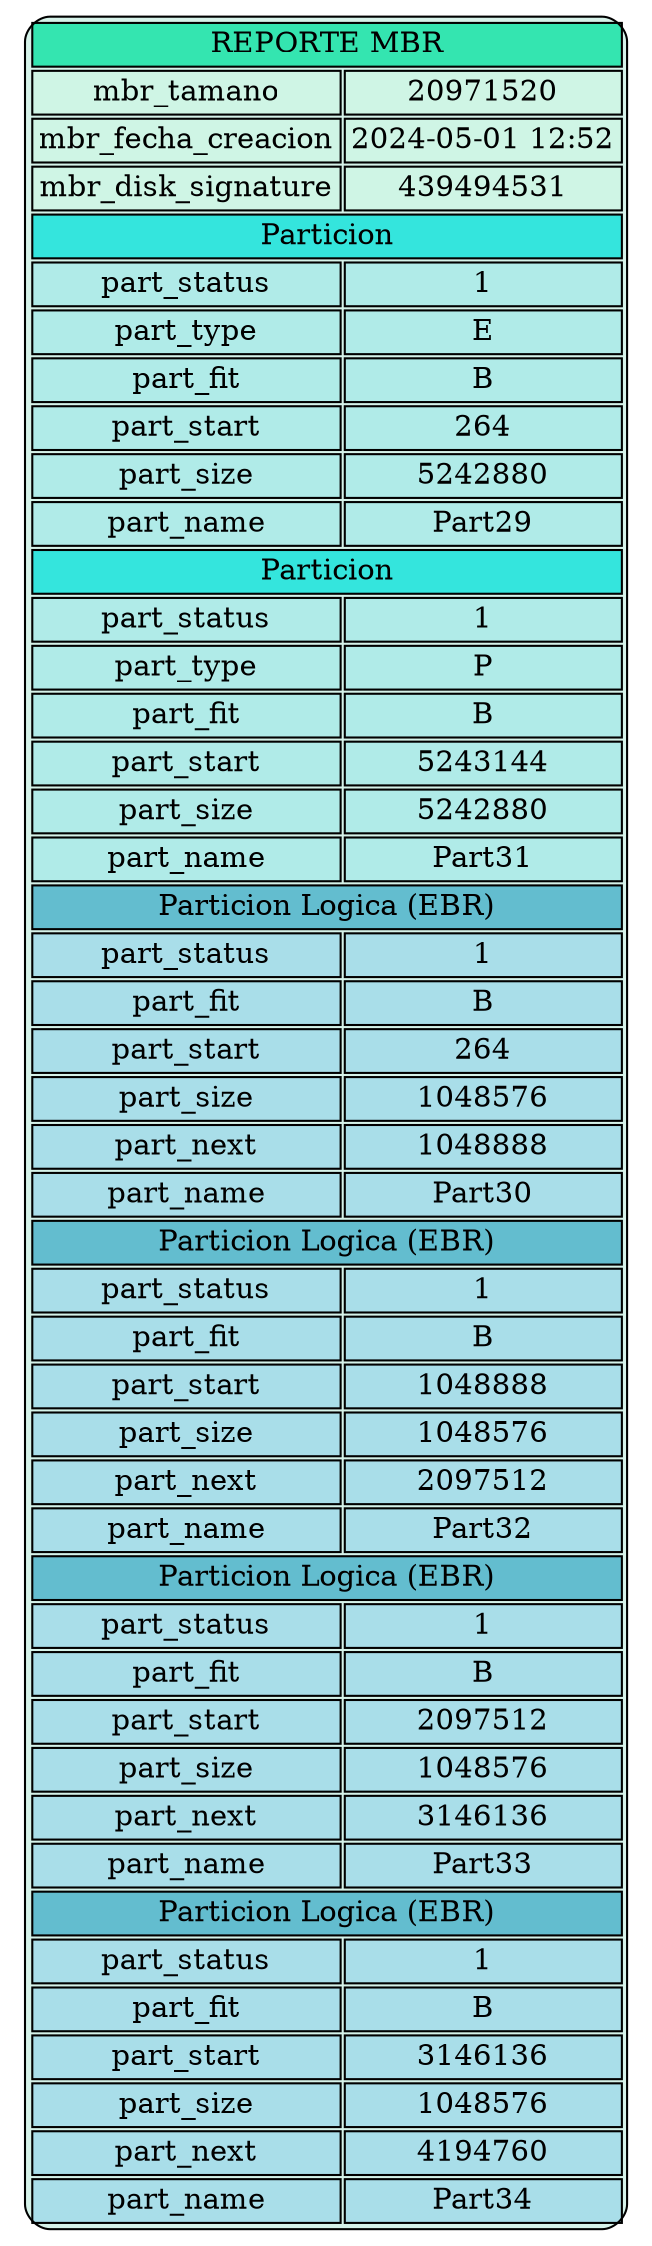 digraph G {
  node0 [shape=none label=<
  <TABLE style="rounded" bgcolor="#d5f2e9">
  <TR>
  <TD COLSPAN = '2' bgcolor="#34e5b0">REPORTE MBR</TD>
  </TR>
  <TR>
 <TD bgcolor=" #cff5e5 ">mbr_tamano</TD>
  <TD bgcolor=" #cff5e5 ">20971520</TD>
  </TR><TR>
  <TD bgcolor=" #cff5e5 ">mbr_fecha_creacion</TD>
  <TD bgcolor=" #cff5e5 ">2024-05-01 12:52</TD>
  </TR>
  <TR>
  <TD bgcolor=" #cff5e5 ">mbr_disk_signature</TD>
  <TD bgcolor=" #cff5e5 ">439494531</TD>
  </TR><TR>
<TD COLSPAN = '2' bgcolor="#34e5dd">Particion</TD>
</TR>
<TR>
<TD bgcolor="#b0ebe8">part_status</TD>
<TD bgcolor="#b0ebe8">1</TD>
</TR>
<TR>
<TD bgcolor="#b0ebe8">part_type</TD>
<TD bgcolor="#b0ebe8">E</TD>
</TR>
<TR>
<TD bgcolor="#b0ebe8">part_fit</TD>
<TD bgcolor="#b0ebe8">B</TD>
</TR>
<TR>
<TD bgcolor="#b0ebe8">part_start</TD>
<TD bgcolor="#b0ebe8">264</TD>
</TR>
<TR>
<TD bgcolor="#b0ebe8">part_size</TD>
<TD bgcolor="#b0ebe8">5242880</TD>
</TR>
<TR>
<TD bgcolor="#b0ebe8">part_name</TD>
<TD bgcolor="#b0ebe8">Part29</TD>
</TR>
<TR>
<TD COLSPAN = '2' bgcolor="#34e5dd">Particion</TD>
</TR>
<TR>
<TD bgcolor="#b0ebe8">part_status</TD>
<TD bgcolor="#b0ebe8">1</TD>
</TR>
<TR>
<TD bgcolor="#b0ebe8">part_type</TD>
<TD bgcolor="#b0ebe8">P</TD>
</TR>
<TR>
<TD bgcolor="#b0ebe8">part_fit</TD>
<TD bgcolor="#b0ebe8">B</TD>
</TR>
<TR>
<TD bgcolor="#b0ebe8">part_start</TD>
<TD bgcolor="#b0ebe8">5243144</TD>
</TR>
<TR>
<TD bgcolor="#b0ebe8">part_size</TD>
<TD bgcolor="#b0ebe8">5242880</TD>
</TR>
<TR>
<TD bgcolor="#b0ebe8">part_name</TD>
<TD bgcolor="#b0ebe8">Part31</TD>
</TR>
<TR>
<TD COLSPAN = '2' bgcolor="#63bdcf">Particion Logica (EBR)</TD>
</TR>
<TR>
<TD bgcolor="#a9dee9">part_status</TD>
<TD bgcolor="#a9dee9">1</TD>
</TR>
<TR>
<TD bgcolor="#a9dee9">part_fit</TD>
<TD bgcolor="#a9dee9">B</TD>
</TR>
<TR>
<TD bgcolor="#a9dee9">part_start</TD>
<TD bgcolor="#a9dee9">264</TD>
</TR>
<TR>
<TD bgcolor="#a9dee9">part_size</TD>
<TD bgcolor="#a9dee9">1048576</TD>
</TR>
<TR>
<TD bgcolor="#a9dee9">part_next</TD>
<TD bgcolor="#a9dee9">1048888</TD>
</TR>
<TR>
<TD bgcolor="#a9dee9">part_name</TD>
<TD bgcolor="#a9dee9">Part30</TD>
</TR>
<TR>
<TD COLSPAN = '2' bgcolor="#63bdcf">Particion Logica (EBR)</TD>
</TR>
<TR>
<TD bgcolor="#a9dee9">part_status</TD>
<TD bgcolor="#a9dee9">1</TD>
</TR>
<TR>
<TD bgcolor="#a9dee9">part_fit</TD>
<TD bgcolor="#a9dee9">B</TD>
</TR>
<TR>
<TD bgcolor="#a9dee9">part_start</TD>
<TD bgcolor="#a9dee9">1048888</TD>
</TR>
<TR>
<TD bgcolor="#a9dee9">part_size</TD>
<TD bgcolor="#a9dee9">1048576</TD>
</TR>
<TR>
<TD bgcolor="#a9dee9">part_next</TD>
<TD bgcolor="#a9dee9">2097512</TD>
</TR>
<TR>
<TD bgcolor="#a9dee9">part_name</TD>
<TD bgcolor="#a9dee9">Part32</TD>
</TR>
<TR>
<TD COLSPAN = '2' bgcolor="#63bdcf">Particion Logica (EBR)</TD>
</TR>
<TR>
<TD bgcolor="#a9dee9">part_status</TD>
<TD bgcolor="#a9dee9">1</TD>
</TR>
<TR>
<TD bgcolor="#a9dee9">part_fit</TD>
<TD bgcolor="#a9dee9">B</TD>
</TR>
<TR>
<TD bgcolor="#a9dee9">part_start</TD>
<TD bgcolor="#a9dee9">2097512</TD>
</TR>
<TR>
<TD bgcolor="#a9dee9">part_size</TD>
<TD bgcolor="#a9dee9">1048576</TD>
</TR>
<TR>
<TD bgcolor="#a9dee9">part_next</TD>
<TD bgcolor="#a9dee9">3146136</TD>
</TR>
<TR>
<TD bgcolor="#a9dee9">part_name</TD>
<TD bgcolor="#a9dee9">Part33</TD>
</TR>
<TR>
<TD COLSPAN = '2' bgcolor="#63bdcf">Particion Logica (EBR)</TD>
</TR>
<TR>
<TD bgcolor="#a9dee9">part_status</TD>
<TD bgcolor="#a9dee9">1</TD>
</TR>
<TR>
<TD bgcolor="#a9dee9">part_fit</TD>
<TD bgcolor="#a9dee9">B</TD>
</TR>
<TR>
<TD bgcolor="#a9dee9">part_start</TD>
<TD bgcolor="#a9dee9">3146136</TD>
</TR>
<TR>
<TD bgcolor="#a9dee9">part_size</TD>
<TD bgcolor="#a9dee9">1048576</TD>
</TR>
<TR>
<TD bgcolor="#a9dee9">part_next</TD>
<TD bgcolor="#a9dee9">4194760</TD>
</TR>
<TR>
<TD bgcolor="#a9dee9">part_name</TD>
<TD bgcolor="#a9dee9">Part34</TD>
</TR>
</TABLE>>];

}